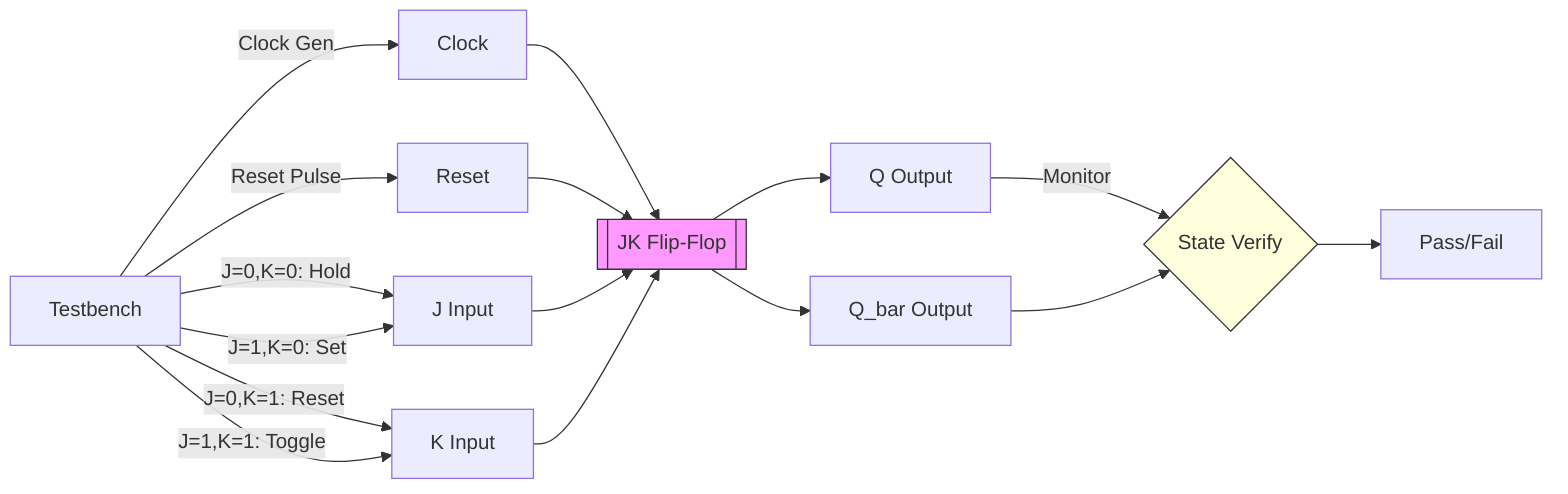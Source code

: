 graph LR
    CLK[Clock] --> JKFF[[JK Flip-Flop]]
    RST[Reset] --> JKFF
    J[J Input] --> JKFF
    K[K Input] --> JKFF
    JKFF --> Q[Q Output]
    JKFF --> QB[Q_bar Output]
    TB[Testbench] --> |Clock Gen|CLK
    TB --> |Reset Pulse|RST
    TB --> |J=0,K=0: Hold|J
    TB --> |J=0,K=1: Reset|K
    TB --> |J=1,K=0: Set|J
    TB --> |J=1,K=1: Toggle|K
    Q --> |Monitor|MON{State Verify}
    QB --> MON
    MON --> RESULT[Pass/Fail]
    style JKFF fill:#f9f,stroke:#333
    style MON fill:#ffd,stroke:#333